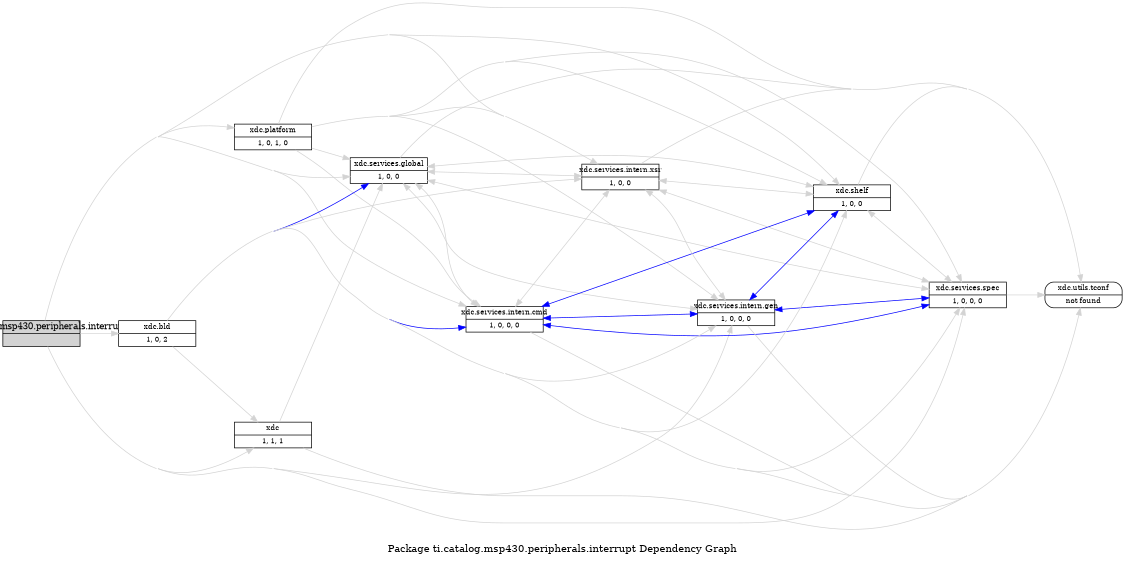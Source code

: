 digraph dependencies {
    label="\nPackage ti.catalog.msp430.peripherals.interrupt Dependency Graph";
    size="7.5,10";
    rankdir=LR;
    ranksep=".75";
    concentrate="true";
    node [fixedsize=true, width=1.5, style=filled, color=black];
    node [font=Helvetica, fontsize=12, fillcolor=lightgrey];
    ti_catalog_msp430_peripherals_interrupt [shape=record,label="ti.catalog.msp430.peripherals.interrupt|", URL="../../../../../../../../../../../../rtree/install/trees/products/xdcprod/xdcprod-m67/product/Linux/xdctools_3_20_04_67_eng/packages/ti/catalog/msp430/peripherals/interrupt/package/package.rel.xml"];
    node [fontsize=10, fillcolor=white];

    edge [style=solid, color=blue]

    edge [style=solid, color=lightgrey]
    xdc_services_global [shape=record,label="xdc.services.global|1, 0, 0", URL="../../../../../../../../../../../../rtree/install/trees/products/xdcprod/xdcprod-m67/product/Linux/xdctools_3_20_04_67_eng/packages/xdc/services/global/package/package.rel.svg"];
    ti_catalog_msp430_peripherals_interrupt -> xdc_services_global;
    xdc_platform [shape=record,label="xdc.platform|1, 0, 1, 0", URL="../../../../../../../../../../../../rtree/install/trees/products/xdcprod/xdcprod-m67/product/Linux/xdctools_3_20_04_67_eng/packages/xdc/platform/package/package.rel.svg"];
    ti_catalog_msp430_peripherals_interrupt -> xdc_platform;
    xdc_services_intern_cmd [shape=record,label="xdc.services.intern.cmd|1, 0, 0, 0", URL="../../../../../../../../../../../../rtree/install/trees/products/xdcprod/xdcprod-m67/product/Linux/xdctools_3_20_04_67_eng/packages/xdc/services/intern/cmd/package/package.rel.svg"];
    ti_catalog_msp430_peripherals_interrupt -> xdc_services_intern_cmd;
    xdc_services_intern_xsr [shape=record,label="xdc.services.intern.xsr|1, 0, 0", URL="../../../../../../../../../../../../rtree/install/trees/products/xdcprod/xdcprod-m67/product/Linux/xdctools_3_20_04_67_eng/packages/xdc/services/intern/xsr/package/package.rel.svg"];
    ti_catalog_msp430_peripherals_interrupt -> xdc_services_intern_xsr;
    xdc_services_spec [shape=record,label="xdc.services.spec|1, 0, 0, 0", URL="../../../../../../../../../../../../rtree/install/trees/products/xdcprod/xdcprod-m67/product/Linux/xdctools_3_20_04_67_eng/packages/xdc/services/spec/package/package.rel.svg"];
    ti_catalog_msp430_peripherals_interrupt -> xdc_services_spec;
    xdc_shelf [shape=record,label="xdc.shelf|1, 0, 0", URL="../../../../../../../../../../../../rtree/install/trees/products/xdcprod/xdcprod-m67/product/Linux/xdctools_3_20_04_67_eng/packages/xdc/shelf/package/package.rel.svg"];
    ti_catalog_msp430_peripherals_interrupt -> xdc_shelf;
    xdc [shape=record,label="xdc|1, 1, 1", URL="../../../../../../../../../../../../rtree/install/trees/products/xdcprod/xdcprod-m67/product/Linux/xdctools_3_20_04_67_eng/packages/xdc/package/package.rel.svg"];
    ti_catalog_msp430_peripherals_interrupt -> xdc;
    xdc_services_intern_gen [shape=record,label="xdc.services.intern.gen|1, 0, 0, 0", URL="../../../../../../../../../../../../rtree/install/trees/products/xdcprod/xdcprod-m67/product/Linux/xdctools_3_20_04_67_eng/packages/xdc/services/intern/gen/package/package.rel.svg"];
    ti_catalog_msp430_peripherals_interrupt -> xdc_services_intern_gen;
    xdc_bld [shape=record,label="xdc.bld|1, 0, 2", URL="../../../../../../../../../../../../rtree/install/trees/products/xdcprod/xdcprod-m67/product/Linux/xdctools_3_20_04_67_eng/packages/xdc/bld/package/package.rel.svg"];
    ti_catalog_msp430_peripherals_interrupt -> xdc_bld;

    edge [style=solid, color=blue]
    xdc_bld -> xdc_services_global;
    xdc_bld -> xdc_services_intern_cmd;

    edge [style=solid, color=lightgrey]
    xdc_bld -> xdc_services_spec;
    xdc_bld -> xdc_services_intern_cmd;
    xdc_utils_tconf [shape=record,label="xdc.utils.tconf|not found"style=rounded, ];
    xdc_bld -> xdc_utils_tconf;
    xdc_bld -> xdc;
    xdc_bld -> xdc_services_intern_xsr;
    xdc_bld -> xdc_shelf;
    xdc_bld -> xdc_services_intern_gen;
    xdc_bld -> xdc_services_global;

    edge [style=solid, color=blue]

    edge [style=solid, color=lightgrey]

    edge [style=solid, color=blue]
    xdc_services_intern_gen -> xdc_shelf;
    xdc_services_intern_gen -> xdc_services_spec;
    xdc_services_intern_gen -> xdc_services_global;
    xdc_services_intern_gen -> xdc_services_intern_xsr;

    edge [style=solid, color=lightgrey]
    xdc_services_intern_gen -> xdc_services_spec;
    xdc_services_intern_gen -> xdc_services_intern_cmd;
    xdc_services_intern_gen -> xdc_utils_tconf;
    xdc_services_intern_gen -> xdc_services_intern_xsr;
    xdc_services_intern_gen -> xdc_shelf;
    xdc_services_intern_gen -> xdc_services_global;

    edge [style=solid, color=blue]

    edge [style=solid, color=lightgrey]
    xdc -> xdc_services_global;
    xdc -> xdc_utils_tconf;

    edge [style=solid, color=blue]

    edge [style=solid, color=lightgrey]
    xdc_shelf -> xdc_services_spec;
    xdc_shelf -> xdc_services_intern_cmd;
    xdc_shelf -> xdc_utils_tconf;
    xdc_shelf -> xdc_services_intern_xsr;
    xdc_shelf -> xdc_services_intern_gen;
    xdc_shelf -> xdc_services_global;

    edge [style=solid, color=blue]
    xdc_services_spec -> xdc_shelf;

    edge [style=solid, color=lightgrey]
    xdc_services_spec -> xdc_services_intern_cmd;
    xdc_services_spec -> xdc_utils_tconf;
    xdc_services_spec -> xdc_services_intern_xsr;
    xdc_services_spec -> xdc_shelf;
    xdc_services_spec -> xdc_services_intern_gen;
    xdc_services_spec -> xdc_services_global;

    edge [style=solid, color=blue]
    xdc_services_intern_xsr -> xdc_services_global;

    edge [style=solid, color=lightgrey]
    xdc_services_intern_xsr -> xdc_services_spec;
    xdc_services_intern_xsr -> xdc_services_intern_cmd;
    xdc_services_intern_xsr -> xdc_utils_tconf;
    xdc_services_intern_xsr -> xdc_shelf;
    xdc_services_intern_xsr -> xdc_services_intern_gen;
    xdc_services_intern_xsr -> xdc_services_global;

    edge [style=solid, color=blue]
    xdc_services_intern_cmd -> xdc_shelf;
    xdc_services_intern_cmd -> xdc_services_spec;
    xdc_services_intern_cmd -> xdc_services_global;
    xdc_services_intern_cmd -> xdc_services_intern_gen;

    edge [style=solid, color=lightgrey]
    xdc_services_intern_cmd -> xdc_services_spec;
    xdc_services_intern_cmd -> xdc_utils_tconf;
    xdc_services_intern_cmd -> xdc_services_intern_xsr;
    xdc_services_intern_cmd -> xdc_shelf;
    xdc_services_intern_cmd -> xdc_services_intern_gen;
    xdc_services_intern_cmd -> xdc_services_global;

    edge [style=solid, color=blue]

    edge [style=solid, color=lightgrey]
    xdc_platform -> xdc_services_spec;
    xdc_platform -> xdc_services_intern_cmd;
    xdc_platform -> xdc_utils_tconf;
    xdc_platform -> xdc_services_intern_xsr;
    xdc_platform -> xdc_shelf;
    xdc_platform -> xdc_services_intern_gen;
    xdc_platform -> xdc_services_global;

    edge [style=solid, color=blue]

    edge [style=solid, color=lightgrey]
    xdc_services_global -> xdc_services_spec;
    xdc_services_global -> xdc_services_intern_cmd;
    xdc_services_global -> xdc_utils_tconf;
    xdc_services_global -> xdc_services_intern_xsr;
    xdc_services_global -> xdc_shelf;
    xdc_services_global -> xdc_services_intern_gen;
}
